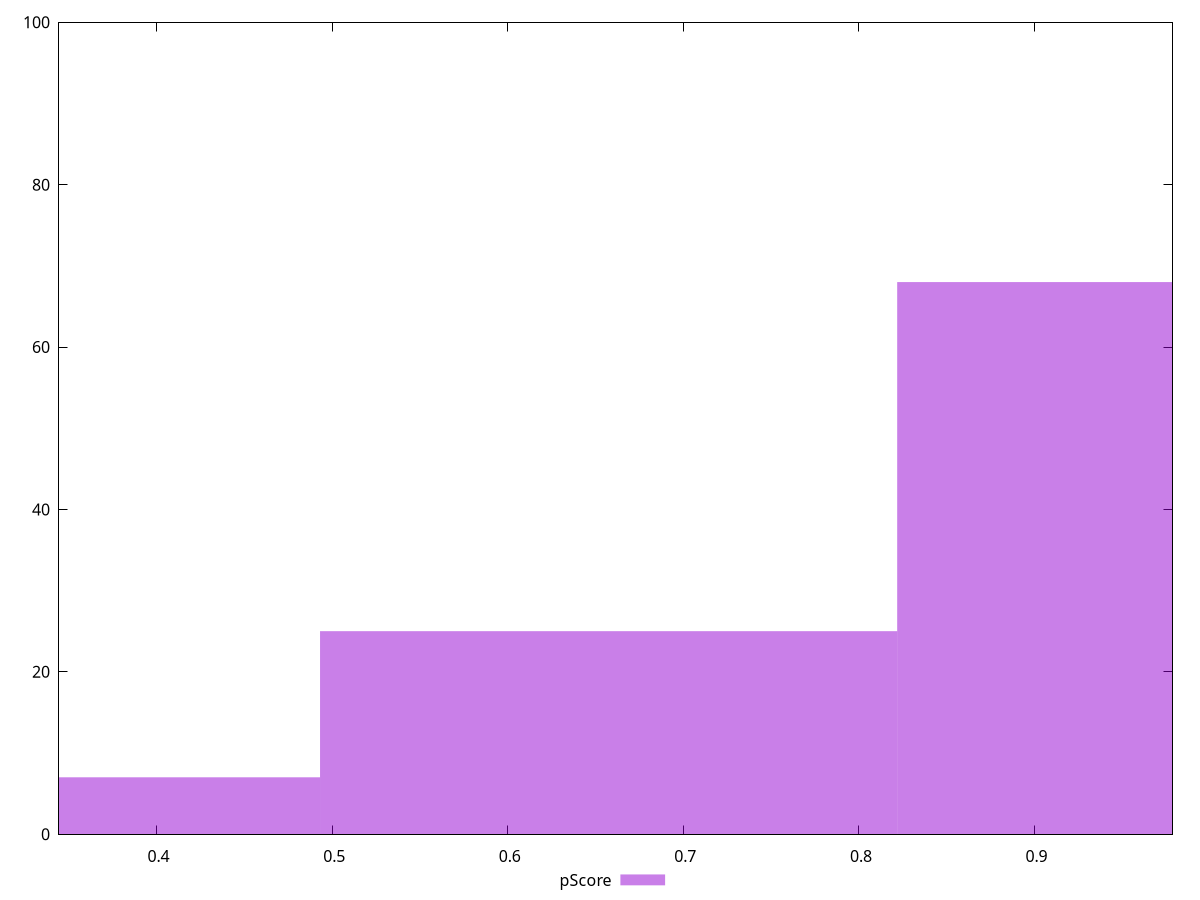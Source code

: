 reset

$pScore <<EOF
0.3287224678105661 7
0.6574449356211322 25
0.9861674034316983 68
EOF

set key outside below
set boxwidth 0.3287224678105661
set xrange [0.3444011703887138:0.9786170689531594]
set yrange [0:100]
set trange [0:100]
set style fill transparent solid 0.5 noborder
set terminal svg size 640, 490 enhanced background rgb 'white'
set output "report_00017_2021-02-10T15-08-03.406Z/total-blocking-time/samples/pages+cached/pScore/histogram.svg"

plot $pScore title "pScore" with boxes

reset
